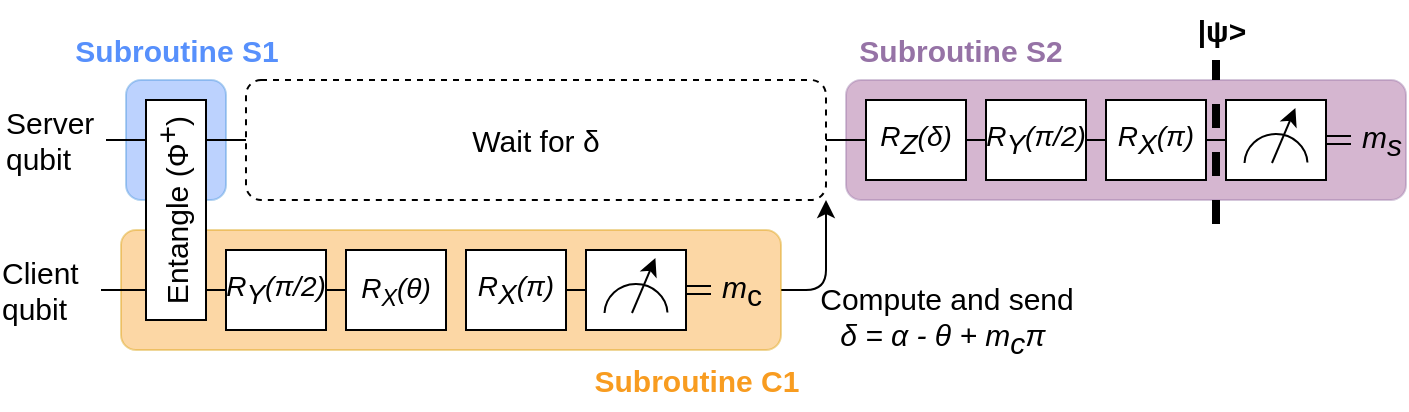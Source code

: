 <mxfile scale="4" border="0">
    <diagram id="4-2GdYCR_GnY176-z_KR" name="Page-1">
        <mxGraphModel dx="1108" dy="1887" grid="1" gridSize="10" guides="1" tooltips="1" connect="1" arrows="1" fold="1" page="1" pageScale="1" pageWidth="850" pageHeight="1100" background="#ffffff" math="0" shadow="0">
            <root>
                <mxCell id="0"/>
                <mxCell id="1" parent="0"/>
                <mxCell id="2" value="" style="rounded=1;whiteSpace=wrap;html=1;strokeWidth=1;fontFamily=DejaVu Sans;fontSize=15;align=left;verticalAlign=top;spacingRight=0;spacingLeft=12;spacingTop=5;spacing=0;absoluteArcSize=1;arcSize=15;fontStyle=2;shadow=0;strokeColor=#9673A6;fillColor=#964A8B;opacity=40;" parent="1" vertex="1">
                    <mxGeometry x="490" y="-90" width="280" height="60" as="geometry"/>
                </mxCell>
                <mxCell id="3" value="" style="rounded=1;whiteSpace=wrap;html=1;strokeWidth=1;fontFamily=DejaVu Sans;fontSize=15;align=left;verticalAlign=top;spacingRight=0;spacingLeft=12;spacingTop=5;spacing=0;absoluteArcSize=1;arcSize=15;fontStyle=2;shadow=0;strokeColor=#3F90DA;fillColor=#5790FC;opacity=40;" parent="1" vertex="1">
                    <mxGeometry x="130" y="-90" width="50" height="60" as="geometry"/>
                </mxCell>
                <mxCell id="4" style="edgeStyle=none;html=1;exitX=1;exitY=0.5;exitDx=0;exitDy=0;entryX=1;entryY=1;entryDx=0;entryDy=0;shadow=0;fontFamily=DejaVu Sans;fontSize=15;" parent="1" source="5" target="14" edge="1">
                    <mxGeometry relative="1" as="geometry">
                        <Array as="points">
                            <mxPoint x="480" y="15"/>
                        </Array>
                    </mxGeometry>
                </mxCell>
                <mxCell id="5" value="" style="rounded=1;whiteSpace=wrap;html=1;strokeWidth=1;fontFamily=DejaVu Sans;fontSize=15;align=left;verticalAlign=top;spacingRight=0;spacingLeft=12;spacingTop=5;spacing=0;absoluteArcSize=1;arcSize=15;fontStyle=2;shadow=0;strokeColor=#d79b00;fillColor=#F89C20;opacity=40;" parent="1" vertex="1">
                    <mxGeometry x="127.5" y="-15" width="330" height="60" as="geometry"/>
                </mxCell>
                <mxCell id="7" value="" style="endArrow=none;html=1;exitX=1;exitY=0.5;exitDx=0;exitDy=0;entryX=0;entryY=0.5;entryDx=0;entryDy=0;shadow=0;fontFamily=DejaVu Sans;fontSize=15;" parent="1" target="38" edge="1">
                    <mxGeometry width="50" height="50" relative="1" as="geometry">
                        <mxPoint x="120" y="-60" as="sourcePoint"/>
                        <mxPoint x="730" y="-60" as="targetPoint"/>
                    </mxGeometry>
                </mxCell>
                <mxCell id="8" value="&lt;i style=&quot;font-size: 14px;&quot;&gt;R&lt;sub&gt;X&lt;/sub&gt;(θ)&lt;/i&gt;" style="rounded=0;whiteSpace=wrap;html=1;strokeWidth=1;fontFamily=Helvetica;fontSize=14;align=center;spacing=0;horizontal=1;shadow=0;" parent="1" vertex="1">
                    <mxGeometry x="240" y="-5" width="50" height="40" as="geometry"/>
                </mxCell>
                <mxCell id="9" value="" style="endArrow=none;html=1;exitX=1;exitY=0.5;exitDx=0;exitDy=0;shadow=0;fontFamily=DejaVu Sans;fontSize=15;" parent="1" target="8" edge="1">
                    <mxGeometry width="50" height="50" relative="1" as="geometry">
                        <mxPoint x="117.5" y="15" as="sourcePoint"/>
                        <mxPoint x="357.5" y="15" as="targetPoint"/>
                    </mxGeometry>
                </mxCell>
                <mxCell id="10" value="" style="rounded=0;whiteSpace=wrap;html=1;strokeWidth=1;fontFamily=Helvetica;fontSize=15;align=center;spacing=0;horizontal=0;shadow=0;" parent="1" vertex="1">
                    <mxGeometry x="140" y="-80" width="30" height="110" as="geometry"/>
                </mxCell>
                <mxCell id="11" value="&lt;i style=&quot;font-size: 15px;&quot;&gt;m&lt;/i&gt;&lt;sub style=&quot;font-size: 15px;&quot;&gt;c&lt;/sub&gt;" style="text;html=1;strokeColor=none;fillColor=none;align=center;verticalAlign=middle;whiteSpace=wrap;rounded=0;fontFamily=Helvetica;fontSize=15;spacing=0;shadow=0;" parent="1" vertex="1">
                    <mxGeometry x="427.5" y="5" width="20" height="20" as="geometry"/>
                </mxCell>
                <mxCell id="12" value="Client qubit" style="text;html=1;strokeColor=none;fillColor=none;align=left;verticalAlign=middle;whiteSpace=wrap;rounded=0;fontFamily=Helvetica;fontSize=15;spacing=0;shadow=0;" parent="1" vertex="1">
                    <mxGeometry x="67.5" y="5" width="50" height="20" as="geometry"/>
                </mxCell>
                <mxCell id="13" value="Server qubit" style="text;html=1;strokeColor=none;fillColor=none;align=left;verticalAlign=middle;whiteSpace=wrap;rounded=0;fontFamily=Helvetica;fontSize=15;spacing=0;shadow=0;" parent="1" vertex="1">
                    <mxGeometry x="70" y="-70" width="50" height="20" as="geometry"/>
                </mxCell>
                <mxCell id="14" value="Wait for&amp;nbsp;δ" style="rounded=1;whiteSpace=wrap;html=1;strokeWidth=1;fontFamily=Helvetica;fontSize=15;align=center;verticalAlign=middle;spacingRight=0;spacingLeft=0;spacingTop=0;spacing=0;absoluteArcSize=1;arcSize=15;fontStyle=0;shadow=0;dashed=1;" parent="1" vertex="1">
                    <mxGeometry x="190" y="-90" width="290" height="60" as="geometry"/>
                </mxCell>
                <mxCell id="15" value="" style="group;shadow=0;fontFamily=DejaVu Sans;fontSize=15;" parent="1" vertex="1" connectable="0">
                    <mxGeometry x="360" y="-5" width="55" height="47" as="geometry"/>
                </mxCell>
                <mxCell id="16" value="" style="group;shadow=0;fontFamily=DejaVu Sans;fontSize=15;" parent="15" vertex="1" connectable="0">
                    <mxGeometry width="50" height="47" as="geometry"/>
                </mxCell>
                <mxCell id="17" value="" style="group;shadow=0;fontFamily=DejaVu Sans;fontSize=15;" parent="16" vertex="1" connectable="0">
                    <mxGeometry width="50" height="47" as="geometry"/>
                </mxCell>
                <mxCell id="18" value="" style="rounded=0;whiteSpace=wrap;html=1;strokeWidth=1;fontFamily=DejaVu Sans;fontSize=15;align=center;spacing=0;horizontal=1;shadow=0;" parent="17" vertex="1">
                    <mxGeometry width="50" height="40" as="geometry"/>
                </mxCell>
                <mxCell id="19" value="" style="verticalLabelPosition=bottom;verticalAlign=top;html=1;shape=mxgraph.basic.arc;startAngle=0.755;endAngle=0.242;shadow=0;fontFamily=DejaVu Sans;fontSize=15;" parent="17" vertex="1">
                    <mxGeometry x="9.25" y="17" width="31.5" height="30" as="geometry"/>
                </mxCell>
                <mxCell id="20" value="" style="endArrow=classic;html=1;shadow=0;fontFamily=DejaVu Sans;fontSize=15;" parent="17" edge="1">
                    <mxGeometry width="50" height="50" relative="1" as="geometry">
                        <mxPoint x="23.0" y="31.5" as="sourcePoint"/>
                        <mxPoint x="34.7" y="4" as="targetPoint"/>
                    </mxGeometry>
                </mxCell>
                <mxCell id="21" value="&lt;i style=&quot;font-size: 14px;&quot;&gt;R&lt;sub style=&quot;font-size: 14px;&quot;&gt;Y&lt;/sub&gt;(&lt;/i&gt;&lt;i style=&quot;font-size: 14px;&quot;&gt;π/2&lt;/i&gt;&lt;i style=&quot;font-size: 14px;&quot;&gt;)&lt;/i&gt;" style="rounded=0;whiteSpace=wrap;html=1;strokeWidth=1;fontFamily=Helvetica;fontSize=14;align=center;spacing=0;horizontal=1;shadow=0;" parent="1" vertex="1">
                    <mxGeometry x="180" y="-5" width="50" height="40" as="geometry"/>
                </mxCell>
                <mxCell id="22" value="&lt;i style=&quot;font-size: 14px;&quot;&gt;R&lt;sub style=&quot;font-size: 14px;&quot;&gt;X&lt;/sub&gt;(π)&lt;/i&gt;" style="rounded=0;whiteSpace=wrap;html=1;strokeWidth=1;fontFamily=Helvetica;fontSize=14;align=center;spacing=0;horizontal=1;shadow=0;" parent="1" vertex="1">
                    <mxGeometry x="300" y="-5" width="50" height="40" as="geometry"/>
                </mxCell>
                <mxCell id="24" value="" style="endArrow=none;html=1;exitX=1;exitY=0.5;exitDx=0;exitDy=0;entryX=0;entryY=0.5;entryDx=0;entryDy=0;shadow=0;fontFamily=DejaVu Sans;fontSize=15;" parent="1" source="22" target="18" edge="1">
                    <mxGeometry width="50" height="50" relative="1" as="geometry">
                        <mxPoint x="342.5" y="14.97" as="sourcePoint"/>
                        <mxPoint x="357.5" y="14.97" as="targetPoint"/>
                    </mxGeometry>
                </mxCell>
                <mxCell id="25" value="" style="endArrow=none;html=1;exitX=1;exitY=0.5;exitDx=0;exitDy=0;shape=link;shadow=0;fontFamily=DejaVu Sans;fontSize=15;" parent="1" source="18" edge="1">
                    <mxGeometry width="50" height="50" relative="1" as="geometry">
                        <mxPoint x="397.5" y="15" as="sourcePoint"/>
                        <mxPoint x="422.5" y="15" as="targetPoint"/>
                    </mxGeometry>
                </mxCell>
                <mxCell id="26" value="Compute and send&lt;div style=&quot;font-size: 15px;&quot;&gt;&lt;i style=&quot;font-size: 15px;&quot;&gt;δ =&amp;nbsp;α -&amp;nbsp;&lt;span style=&quot;font-size: 15px;&quot;&gt;θ&lt;/span&gt;&amp;nbsp;+ m&lt;sub style=&quot;font-size: 15px;&quot;&gt;c&lt;/sub&gt;&lt;/i&gt;&lt;i style=&quot;font-size: 15px;&quot;&gt;π&lt;/i&gt;&amp;nbsp;&lt;/div&gt;" style="text;html=1;strokeColor=none;fillColor=none;align=center;verticalAlign=middle;whiteSpace=wrap;rounded=0;fontFamily=Helvetica;fontSize=15;spacing=0;fontStyle=0;shadow=0;" parent="1" vertex="1">
                    <mxGeometry x="447.5" y="10" width="185" height="40" as="geometry"/>
                </mxCell>
                <mxCell id="27" value="&lt;i style=&quot;font-size: 14px;&quot;&gt;R&lt;span style=&quot;font-size: 14px;&quot;&gt;&lt;sub style=&quot;font-size: 14px;&quot;&gt;Z&lt;/sub&gt;&lt;/span&gt;(&lt;/i&gt;&lt;i style=&quot;font-size: 14px;&quot;&gt;δ&lt;/i&gt;&lt;i style=&quot;font-size: 14px;&quot;&gt;)&lt;/i&gt;" style="rounded=0;whiteSpace=wrap;html=1;strokeWidth=1;fontFamily=Helvetica;fontSize=14;align=center;spacing=0;horizontal=1;shadow=0;" parent="1" vertex="1">
                    <mxGeometry x="500" y="-80" width="50" height="40" as="geometry"/>
                </mxCell>
                <mxCell id="28" value="&lt;i style=&quot;font-size: 14px;&quot;&gt;R&lt;sub style=&quot;font-size: 14px;&quot;&gt;Y&lt;/sub&gt;(&lt;/i&gt;&lt;i style=&quot;font-size: 14px;&quot;&gt;π/2&lt;/i&gt;&lt;i style=&quot;font-size: 14px;&quot;&gt;)&lt;/i&gt;" style="rounded=0;whiteSpace=wrap;html=1;strokeWidth=1;fontFamily=Helvetica;fontSize=14;align=center;spacing=0;horizontal=1;shadow=0;" parent="1" vertex="1">
                    <mxGeometry x="560" y="-80" width="50" height="40" as="geometry"/>
                </mxCell>
                <mxCell id="29" value="&lt;i style=&quot;font-size: 14px;&quot;&gt;R&lt;sub style=&quot;font-size: 14px;&quot;&gt;X&lt;/sub&gt;(π)&lt;/i&gt;" style="rounded=0;whiteSpace=wrap;html=1;strokeWidth=1;fontFamily=Helvetica;fontSize=14;align=center;spacing=0;horizontal=1;shadow=0;" parent="1" vertex="1">
                    <mxGeometry x="620" y="-80" width="50" height="40" as="geometry"/>
                </mxCell>
                <mxCell id="30" value="Subroutine C1" style="text;html=1;align=center;verticalAlign=middle;whiteSpace=wrap;rounded=0;fontColor=#F89C20;fontStyle=1;fontFamily=Helvetica;fontSize=15;shadow=0;labelBackgroundColor=none;" parent="1" vertex="1">
                    <mxGeometry x="357.5" y="45" width="115" height="30" as="geometry"/>
                </mxCell>
                <mxCell id="31" value="Subroutine S1" style="text;html=1;align=center;verticalAlign=middle;whiteSpace=wrap;rounded=0;fontColor=#5790FC;fontStyle=1;fontFamily=Helvetica;fontSize=15;shadow=0;" parent="1" vertex="1">
                    <mxGeometry x="97.5" y="-120" width="115" height="30" as="geometry"/>
                </mxCell>
                <mxCell id="32" value="Subroutine S2" style="text;html=1;align=center;verticalAlign=middle;whiteSpace=wrap;rounded=0;fontColor=#9673A6;fontStyle=1;fontFamily=Helvetica;fontSize=15;shadow=0;" parent="1" vertex="1">
                    <mxGeometry x="490" y="-120" width="115" height="30" as="geometry"/>
                </mxCell>
                <mxCell id="33" value="&lt;i style=&quot;font-size: 15px;&quot;&gt;m&lt;span style=&quot;font-size: 15px;&quot;&gt;&lt;sub style=&quot;font-size: 15px;&quot;&gt;s&lt;/sub&gt;&lt;/span&gt;&lt;/i&gt;" style="text;html=1;strokeColor=none;fillColor=none;align=center;verticalAlign=middle;whiteSpace=wrap;rounded=0;fontFamily=Helvetica;fontSize=15;spacing=0;shadow=0;" parent="1" vertex="1">
                    <mxGeometry x="747.5" y="-70" width="20" height="20" as="geometry"/>
                </mxCell>
                <mxCell id="34" value="" style="endArrow=none;html=1;exitX=1;exitY=0.5;exitDx=0;exitDy=0;shape=link;shadow=0;fontFamily=DejaVu Sans;fontSize=15;" parent="1" edge="1">
                    <mxGeometry width="50" height="50" relative="1" as="geometry">
                        <mxPoint x="727.5" y="-60" as="sourcePoint"/>
                        <mxPoint x="742.5" y="-60" as="targetPoint"/>
                    </mxGeometry>
                </mxCell>
                <mxCell id="35" value="" style="group;shadow=0;fontFamily=DejaVu Sans;fontSize=15;" parent="1" vertex="1" connectable="0">
                    <mxGeometry x="680" y="-80" width="55" height="47" as="geometry"/>
                </mxCell>
                <mxCell id="36" value="" style="group;shadow=0;fontFamily=DejaVu Sans;fontSize=15;" parent="35" vertex="1" connectable="0">
                    <mxGeometry width="50" height="47" as="geometry"/>
                </mxCell>
                <mxCell id="37" value="" style="group;shadow=0;fontFamily=DejaVu Sans;fontSize=15;" parent="36" vertex="1" connectable="0">
                    <mxGeometry width="50" height="47" as="geometry"/>
                </mxCell>
                <mxCell id="38" value="" style="rounded=0;whiteSpace=wrap;html=1;strokeWidth=1;fontFamily=DejaVu Sans;fontSize=15;align=center;spacing=0;horizontal=1;shadow=0;" parent="37" vertex="1">
                    <mxGeometry width="50" height="40" as="geometry"/>
                </mxCell>
                <mxCell id="39" value="" style="verticalLabelPosition=bottom;verticalAlign=top;html=1;shape=mxgraph.basic.arc;startAngle=0.755;endAngle=0.242;shadow=0;fontFamily=DejaVu Sans;fontSize=15;" parent="37" vertex="1">
                    <mxGeometry x="9.25" y="17" width="31.5" height="30" as="geometry"/>
                </mxCell>
                <mxCell id="40" value="" style="endArrow=classic;html=1;shadow=0;fontFamily=DejaVu Sans;fontSize=15;" parent="37" edge="1">
                    <mxGeometry width="50" height="50" relative="1" as="geometry">
                        <mxPoint x="23.0" y="31.5" as="sourcePoint"/>
                        <mxPoint x="34.7" y="4" as="targetPoint"/>
                    </mxGeometry>
                </mxCell>
                <mxCell id="41" value="" style="endArrow=none;dashed=1;html=1;strokeColor=#000000;strokeWidth=4;fontFamily=DejaVu Sans;fontSize=15;fontColor=#9673A6;shadow=0;" parent="1" edge="1">
                    <mxGeometry width="50" height="50" relative="1" as="geometry">
                        <mxPoint x="675" y="-18" as="sourcePoint"/>
                        <mxPoint x="675" y="-100" as="targetPoint"/>
                    </mxGeometry>
                </mxCell>
                <mxCell id="42" value="|ψ&amp;gt;" style="text;html=1;strokeColor=none;fillColor=none;align=center;verticalAlign=middle;whiteSpace=wrap;rounded=0;fontFamily=Helvetica;fontSize=15;fontColor=#000000;fontStyle=1;shadow=0;" parent="1" vertex="1">
                    <mxGeometry x="647.5" y="-130" width="60" height="30" as="geometry"/>
                </mxCell>
                <mxCell id="43" value="&#10;&lt;span style=&quot;color: rgb(0, 0, 0); font-family: Helvetica; font-size: 15px; font-style: normal; font-variant-ligatures: normal; font-variant-caps: normal; font-weight: 400; letter-spacing: normal; orphans: 2; text-align: center; text-indent: 0px; text-transform: none; widows: 2; word-spacing: 0px; -webkit-text-stroke-width: 0px; background-color: rgb(255, 255, 255); text-decoration-thickness: initial; text-decoration-style: initial; text-decoration-color: initial; float: none; display: inline !important;&quot;&gt;Entangle (Φ&lt;/span&gt;&lt;sup style=&quot;border-color: var(--border-color); color: rgb(0, 0, 0); font-family: Helvetica; font-style: normal; font-variant-ligatures: normal; font-variant-caps: normal; font-weight: 400; letter-spacing: normal; orphans: 2; text-align: center; text-indent: 0px; text-transform: none; widows: 2; word-spacing: 0px; -webkit-text-stroke-width: 0px; text-decoration-thickness: initial; text-decoration-style: initial; text-decoration-color: initial; font-size: 15px;&quot;&gt;+&lt;/sup&gt;&lt;span style=&quot;color: rgb(0, 0, 0); font-family: Helvetica; font-size: 15px; font-style: normal; font-variant-ligatures: normal; font-variant-caps: normal; font-weight: 400; letter-spacing: normal; orphans: 2; text-align: center; text-indent: 0px; text-transform: none; widows: 2; word-spacing: 0px; -webkit-text-stroke-width: 0px; background-color: rgb(255, 255, 255); text-decoration-thickness: initial; text-decoration-style: initial; text-decoration-color: initial; float: none; display: inline !important;&quot;&gt;)&lt;/span&gt;&#10;&#10;" style="text;html=1;strokeColor=none;fillColor=none;align=center;verticalAlign=middle;whiteSpace=wrap;rounded=0;fontFamily=Helvetica;horizontal=0;" parent="1" vertex="1">
                    <mxGeometry x="150" y="-80" width="20" height="110" as="geometry"/>
                </mxCell>
            </root>
        </mxGraphModel>
    </diagram>
</mxfile>